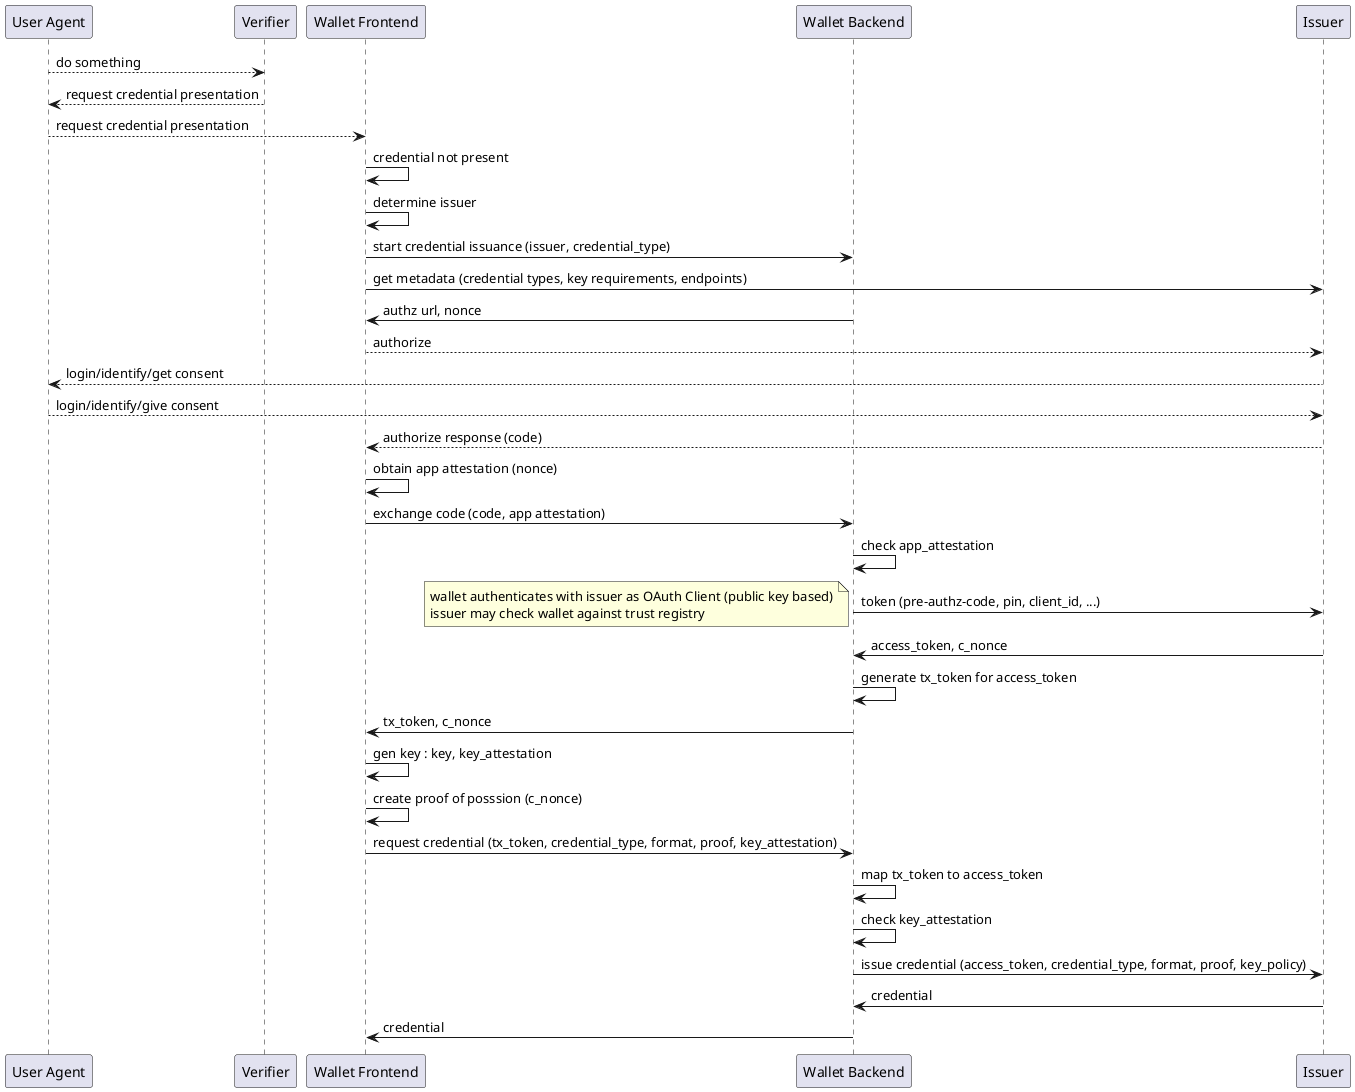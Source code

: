 @startuml
participant "User Agent" as u
participant Verifier as v
participant "Wallet Frontend" as w
participant "Wallet Backend" as b
participant Issuer as i

u --> v : do something
v --> u : request credential presentation
u --> w : request credential presentation
w -> w : credential not present
w -> w : determine issuer
w -> b : start credential issuance (issuer, credential_type)
w -> i: get metadata (credential types, key requirements, endpoints)
b -> w : authz url, nonce
w --> i : authorize
i --> u : login/identify/get consent
u --> i : login/identify/give consent
i --> w : authorize response (code)
w -> w : obtain app attestation (nonce)
w -> b : exchange code (code, app attestation)
b -> b : check app_attestation
b -> i : token (pre-authz-code, pin, client_id, ...)
note left: wallet authenticates with issuer as OAuth Client (public key based)\nissuer may check wallet against trust registry
i -> b : access_token, c_nonce
b -> b : generate tx_token for access_token
b -> w: tx_token, c_nonce
w -> w : gen key : key, key_attestation
w -> w : create proof of posssion (c_nonce)
w -> b : request credential (tx_token, credential_type, format, proof, key_attestation)
b -> b : map tx_token to access_token
b -> b : check key_attestation
b -> i : issue credential (access_token, credential_type, format, proof, key_policy)
i -> b : credential
b -> w : credential
@enduml
